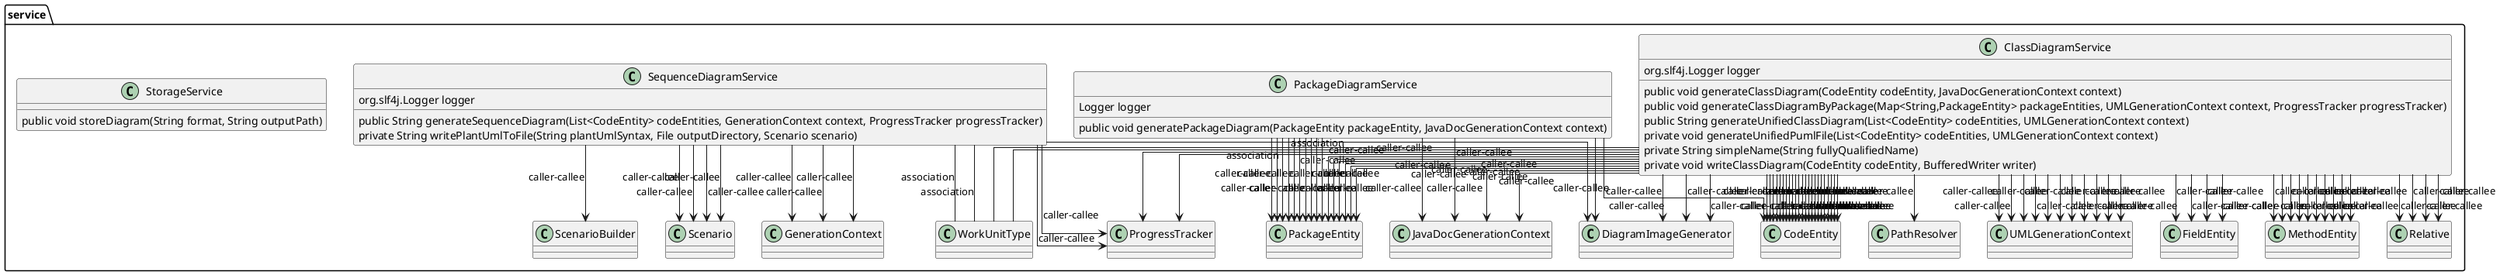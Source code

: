 @startuml
skinparam linetype Ortho
package service {
class ClassDiagramService {
    org.slf4j.Logger logger
    public void generateClassDiagram(CodeEntity codeEntity, JavaDocGenerationContext context)
    public void generateClassDiagramByPackage(Map<String,PackageEntity> packageEntities, UMLGenerationContext context, ProgressTracker progressTracker)
    public String generateUnifiedClassDiagram(List<CodeEntity> codeEntities, UMLGenerationContext context)
    private void generateUnifiedPumlFile(List<CodeEntity> codeEntities, UMLGenerationContext context)
    private String simpleName(String fullyQualifiedName)
    private void writeClassDiagram(CodeEntity codeEntity, BufferedWriter writer)
}
ClassDiagramService --> PathResolver : caller-callee
ClassDiagramService --> UMLGenerationContext : caller-callee
ClassDiagramService --> UMLGenerationContext : caller-callee
ClassDiagramService --> UMLGenerationContext : caller-callee
ClassDiagramService --> DiagramImageGenerator : caller-callee
ClassDiagramService --> UMLGenerationContext : caller-callee
ClassDiagramService --> UMLGenerationContext : caller-callee
ClassDiagramService --> UMLGenerationContext : caller-callee
ClassDiagramService --> UMLGenerationContext : caller-callee
ClassDiagramService --> UMLGenerationContext : caller-callee
ClassDiagramService --> CodeEntity : caller-callee
ClassDiagramService --> CodeEntity : caller-callee
ClassDiagramService --> FieldEntity : caller-callee
ClassDiagramService --> FieldEntity : caller-callee
ClassDiagramService --> CodeEntity : caller-callee
ClassDiagramService --> MethodEntity : caller-callee
ClassDiagramService --> MethodEntity : caller-callee
ClassDiagramService --> MethodEntity : caller-callee
ClassDiagramService --> MethodEntity : caller-callee
ClassDiagramService --> MethodEntity : caller-callee
ClassDiagramService --> CodeEntity : caller-callee
ClassDiagramService --> CodeEntity : caller-callee
ClassDiagramService --> CodeEntity : caller-callee
ClassDiagramService --> Relative : caller-callee
ClassDiagramService --> Relative : caller-callee
ClassDiagramService --> JavaDocGenerationContext : caller-callee
ClassDiagramService --> CodeEntity : caller-callee
ClassDiagramService --> CodeEntity : caller-callee
ClassDiagramService --> CodeEntity : caller-callee
ClassDiagramService --> JavaDocGenerationContext : caller-callee
ClassDiagramService --> DiagramImageGenerator : caller-callee
ClassDiagramService --> CodeEntity : caller-callee
ClassDiagramService --> CodeEntity : caller-callee
ClassDiagramService --> CodeEntity : caller-callee
ClassDiagramService --> CodeEntity : caller-callee
ClassDiagramService --> ProgressTracker : caller-callee
ClassDiagramService --> UMLGenerationContext : caller-callee
ClassDiagramService --> PackageEntity : caller-callee
ClassDiagramService --> PackageEntity : caller-callee
ClassDiagramService --> PackageEntity : caller-callee
ClassDiagramService --> PackageEntity : caller-callee
ClassDiagramService --> PackageEntity : caller-callee
ClassDiagramService --> UMLGenerationContext : caller-callee
ClassDiagramService --> DiagramImageGenerator : caller-callee
ClassDiagramService --> PackageEntity : caller-callee
ClassDiagramService --> ProgressTracker : caller-callee
ClassDiagramService -- WorkUnitType : association
ClassDiagramService -- WorkUnitType : association
ClassDiagramService --> UMLGenerationContext : caller-callee
ClassDiagramService --> CodeEntity : caller-callee
ClassDiagramService --> CodeEntity : caller-callee
ClassDiagramService --> CodeEntity : caller-callee
ClassDiagramService --> CodeEntity : caller-callee
ClassDiagramService --> CodeEntity : caller-callee
ClassDiagramService --> FieldEntity : caller-callee
ClassDiagramService --> FieldEntity : caller-callee
ClassDiagramService --> CodeEntity : caller-callee
ClassDiagramService --> MethodEntity : caller-callee
ClassDiagramService --> MethodEntity : caller-callee
ClassDiagramService --> MethodEntity : caller-callee
ClassDiagramService --> MethodEntity : caller-callee
ClassDiagramService --> MethodEntity : caller-callee
ClassDiagramService --> CodeEntity : caller-callee
ClassDiagramService --> CodeEntity : caller-callee
ClassDiagramService --> CodeEntity : caller-callee
ClassDiagramService --> Relative : caller-callee
ClassDiagramService --> Relative : caller-callee
ClassDiagramService --> CodeEntity : caller-callee
class PackageDiagramService {
    Logger logger
    public void generatePackageDiagram(PackageEntity packageEntity, JavaDocGenerationContext context)
}
PackageDiagramService --> PackageEntity : caller-callee
PackageDiagramService --> JavaDocGenerationContext : caller-callee
PackageDiagramService --> PackageEntity : caller-callee
PackageDiagramService --> PackageEntity : caller-callee
PackageDiagramService --> PackageEntity : caller-callee
PackageDiagramService --> CodeEntity : caller-callee
PackageDiagramService --> PackageEntity : caller-callee
PackageDiagramService --> JavaDocGenerationContext : caller-callee
PackageDiagramService --> DiagramImageGenerator : caller-callee
PackageDiagramService --> PackageEntity : caller-callee
PackageDiagramService --> PackageEntity : caller-callee
PackageDiagramService --> PackageEntity : caller-callee
PackageDiagramService --> PackageEntity : caller-callee
PackageDiagramService --> PackageEntity : caller-callee
class SequenceDiagramService {
    org.slf4j.Logger logger
    public String generateSequenceDiagram(List<CodeEntity> codeEntities, GenerationContext context, ProgressTracker progressTracker)
    private String writePlantUmlToFile(String plantUmlSyntax, File outputDirectory, Scenario scenario)
}
SequenceDiagramService --> GenerationContext : caller-callee
SequenceDiagramService --> GenerationContext : caller-callee
SequenceDiagramService --> ScenarioBuilder : caller-callee
SequenceDiagramService --> ProgressTracker : caller-callee
SequenceDiagramService --> GenerationContext : caller-callee
SequenceDiagramService --> Scenario : caller-callee
SequenceDiagramService --> DiagramImageGenerator : caller-callee
SequenceDiagramService --> Scenario : caller-callee
SequenceDiagramService --> ProgressTracker : caller-callee
SequenceDiagramService -- WorkUnitType : association
SequenceDiagramService -- WorkUnitType : association
SequenceDiagramService --> Scenario : caller-callee
SequenceDiagramService --> Scenario : caller-callee
class StorageService {
    public void storeDiagram(String format, String outputPath)
}
}
@enduml

